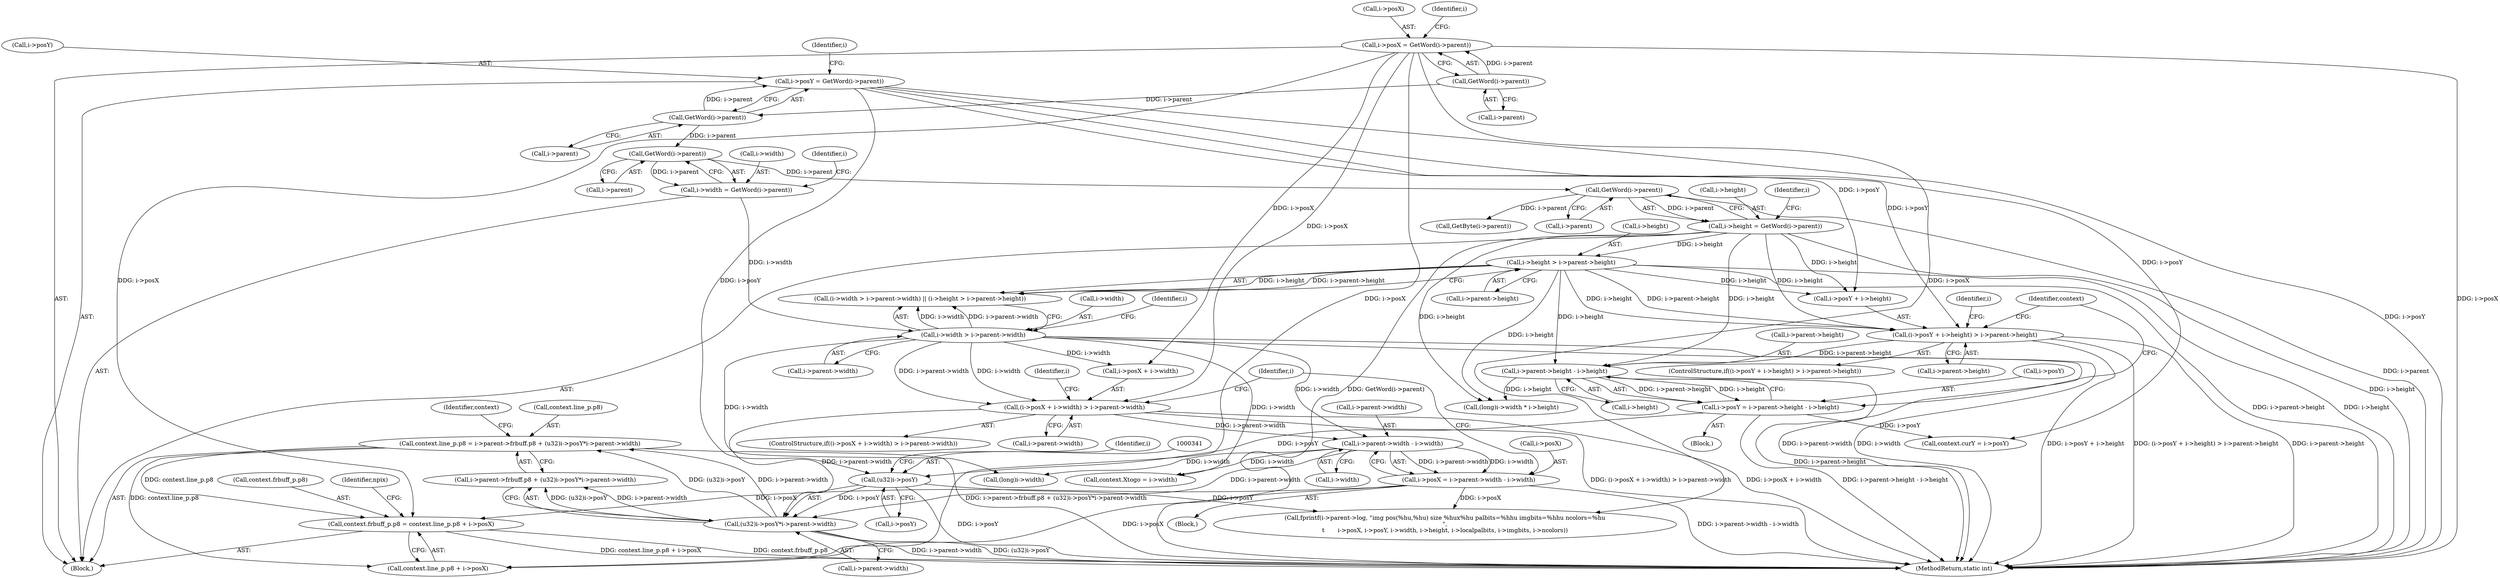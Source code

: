 digraph "0_ngiflib_cf429e0a2fe26b5f01ce0c8e9b79432e94509b6e@integer" {
"1000350" [label="(Call,context.frbuff_p.p8 = context.line_p.p8 + i->posX)"];
"1000325" [label="(Call,context.line_p.p8 = i->parent->frbuff.p8 + (u32)i->posY*i->parent->width)"];
"1000339" [label="(Call,(u32)i->posY*i->parent->width)"];
"1000340" [label="(Call,(u32)i->posY)"];
"1000298" [label="(Call,i->posY = i->parent->height - i->height)"];
"1000302" [label="(Call,i->parent->height - i->height)"];
"1000271" [label="(Call,(i->posY + i->height) > i->parent->height)"];
"1000168" [label="(Call,i->posY = GetWord(i->parent))"];
"1000172" [label="(Call,GetWord(i->parent))"];
"1000164" [label="(Call,GetWord(i->parent))"];
"1000184" [label="(Call,i->height = GetWord(i->parent))"];
"1000188" [label="(Call,GetWord(i->parent))"];
"1000180" [label="(Call,GetWord(i->parent))"];
"1000203" [label="(Call,i->height > i->parent->height)"];
"1000230" [label="(Call,(i->posX + i->width) > i->parent->width)"];
"1000160" [label="(Call,i->posX = GetWord(i->parent))"];
"1000194" [label="(Call,i->width > i->parent->width)"];
"1000176" [label="(Call,i->width = GetWord(i->parent))"];
"1000261" [label="(Call,i->parent->width - i->width)"];
"1000257" [label="(Call,i->posX = i->parent->width - i->width)"];
"1000912" [label="(MethodReturn,static int)"];
"1000195" [label="(Call,i->width)"];
"1000180" [label="(Call,GetWord(i->parent))"];
"1000272" [label="(Call,i->posY + i->height)"];
"1000353" [label="(Identifier,context)"];
"1000168" [label="(Call,i->posY = GetWord(i->parent))"];
"1000173" [label="(Call,i->parent)"];
"1000186" [label="(Identifier,i)"];
"1000262" [label="(Call,i->parent->width)"];
"1000261" [label="(Call,i->parent->width - i->width)"];
"1000325" [label="(Call,context.line_p.p8 = i->parent->frbuff.p8 + (u32)i->posY*i->parent->width)"];
"1000203" [label="(Call,i->height > i->parent->height)"];
"1000161" [label="(Call,i->posX)"];
"1000129" [label="(Block,)"];
"1000284" [label="(Block,)"];
"1000176" [label="(Call,i->width = GetWord(i->parent))"];
"1000170" [label="(Identifier,i)"];
"1000270" [label="(ControlStructure,if((i->posY + i->height) > i->parent->height))"];
"1000177" [label="(Call,i->width)"];
"1000267" [label="(Call,i->width)"];
"1000308" [label="(Call,i->height)"];
"1000258" [label="(Call,i->posX)"];
"1000257" [label="(Call,i->posX = i->parent->width - i->width)"];
"1000351" [label="(Call,context.frbuff_p.p8)"];
"1000164" [label="(Call,GetWord(i->parent))"];
"1000311" [label="(Call,context.Xtogo = i->width)"];
"1000160" [label="(Call,i->posX = GetWord(i->parent))"];
"1000347" [label="(Identifier,i)"];
"1000169" [label="(Call,i->posY)"];
"1000356" [label="(Call,context.line_p.p8 + i->posX)"];
"1000331" [label="(Call,i->parent->frbuff.p8 + (u32)i->posY*i->parent->width)"];
"1000165" [label="(Call,i->parent)"];
"1000185" [label="(Call,i->height)"];
"1000198" [label="(Call,i->parent->width)"];
"1000378" [label="(Call,GetByte(i->parent))"];
"1000229" [label="(ControlStructure,if((i->posX + i->width) > i->parent->width))"];
"1000274" [label="(Identifier,i)"];
"1000230" [label="(Call,(i->posX + i->width) > i->parent->width)"];
"1000580" [label="(Call,fprintf(i->parent->log, \"img pos(%hu,%hu) size %hux%hu palbits=%hhu imgbits=%hhu ncolors=%hu\n\",\n\t       i->posX, i->posY, i->width, i->height, i->localpalbits, i->imgbits, i->ncolors))"];
"1000366" [label="(Identifier,npix)"];
"1000313" [label="(Identifier,context)"];
"1000339" [label="(Call,(u32)i->posY*i->parent->width)"];
"1000340" [label="(Call,(u32)i->posY)"];
"1000342" [label="(Call,i->posY)"];
"1000298" [label="(Call,i->posY = i->parent->height - i->height)"];
"1000184" [label="(Call,i->height = GetWord(i->parent))"];
"1000367" [label="(Call,(long)i->width * i->height)"];
"1000271" [label="(Call,(i->posY + i->height) > i->parent->height)"];
"1000326" [label="(Call,context.line_p.p8)"];
"1000189" [label="(Call,i->parent)"];
"1000193" [label="(Call,(i->width > i->parent->width) || (i->height > i->parent->height))"];
"1000207" [label="(Call,i->parent->height)"];
"1000196" [label="(Identifier,i)"];
"1000345" [label="(Call,i->parent->width)"];
"1000303" [label="(Call,i->parent->height)"];
"1000178" [label="(Identifier,i)"];
"1000238" [label="(Call,i->parent->width)"];
"1000231" [label="(Call,i->posX + i->width)"];
"1000368" [label="(Call,(long)i->width)"];
"1000318" [label="(Call,context.curY = i->posY)"];
"1000204" [label="(Call,i->height)"];
"1000247" [label="(Identifier,i)"];
"1000288" [label="(Identifier,i)"];
"1000188" [label="(Call,GetWord(i->parent))"];
"1000279" [label="(Call,i->parent->height)"];
"1000243" [label="(Block,)"];
"1000181" [label="(Call,i->parent)"];
"1000302" [label="(Call,i->parent->height - i->height)"];
"1000299" [label="(Call,i->posY)"];
"1000194" [label="(Call,i->width > i->parent->width)"];
"1000205" [label="(Identifier,i)"];
"1000172" [label="(Call,GetWord(i->parent))"];
"1000350" [label="(Call,context.frbuff_p.p8 = context.line_p.p8 + i->posX)"];
"1000350" -> "1000129"  [label="AST: "];
"1000350" -> "1000356"  [label="CFG: "];
"1000351" -> "1000350"  [label="AST: "];
"1000356" -> "1000350"  [label="AST: "];
"1000366" -> "1000350"  [label="CFG: "];
"1000350" -> "1000912"  [label="DDG: context.line_p.p8 + i->posX"];
"1000350" -> "1000912"  [label="DDG: context.frbuff_p.p8"];
"1000325" -> "1000350"  [label="DDG: context.line_p.p8"];
"1000257" -> "1000350"  [label="DDG: i->posX"];
"1000160" -> "1000350"  [label="DDG: i->posX"];
"1000325" -> "1000129"  [label="AST: "];
"1000325" -> "1000331"  [label="CFG: "];
"1000326" -> "1000325"  [label="AST: "];
"1000331" -> "1000325"  [label="AST: "];
"1000353" -> "1000325"  [label="CFG: "];
"1000325" -> "1000912"  [label="DDG: i->parent->frbuff.p8 + (u32)i->posY*i->parent->width"];
"1000339" -> "1000325"  [label="DDG: (u32)i->posY"];
"1000339" -> "1000325"  [label="DDG: i->parent->width"];
"1000325" -> "1000356"  [label="DDG: context.line_p.p8"];
"1000339" -> "1000331"  [label="AST: "];
"1000339" -> "1000345"  [label="CFG: "];
"1000340" -> "1000339"  [label="AST: "];
"1000345" -> "1000339"  [label="AST: "];
"1000331" -> "1000339"  [label="CFG: "];
"1000339" -> "1000912"  [label="DDG: (u32)i->posY"];
"1000339" -> "1000912"  [label="DDG: i->parent->width"];
"1000339" -> "1000331"  [label="DDG: (u32)i->posY"];
"1000339" -> "1000331"  [label="DDG: i->parent->width"];
"1000340" -> "1000339"  [label="DDG: i->posY"];
"1000230" -> "1000339"  [label="DDG: i->parent->width"];
"1000261" -> "1000339"  [label="DDG: i->parent->width"];
"1000340" -> "1000342"  [label="CFG: "];
"1000341" -> "1000340"  [label="AST: "];
"1000342" -> "1000340"  [label="AST: "];
"1000347" -> "1000340"  [label="CFG: "];
"1000340" -> "1000912"  [label="DDG: i->posY"];
"1000298" -> "1000340"  [label="DDG: i->posY"];
"1000168" -> "1000340"  [label="DDG: i->posY"];
"1000340" -> "1000580"  [label="DDG: i->posY"];
"1000298" -> "1000284"  [label="AST: "];
"1000298" -> "1000302"  [label="CFG: "];
"1000299" -> "1000298"  [label="AST: "];
"1000302" -> "1000298"  [label="AST: "];
"1000313" -> "1000298"  [label="CFG: "];
"1000298" -> "1000912"  [label="DDG: i->parent->height - i->height"];
"1000302" -> "1000298"  [label="DDG: i->parent->height"];
"1000302" -> "1000298"  [label="DDG: i->height"];
"1000298" -> "1000318"  [label="DDG: i->posY"];
"1000302" -> "1000308"  [label="CFG: "];
"1000303" -> "1000302"  [label="AST: "];
"1000308" -> "1000302"  [label="AST: "];
"1000302" -> "1000912"  [label="DDG: i->parent->height"];
"1000271" -> "1000302"  [label="DDG: i->parent->height"];
"1000184" -> "1000302"  [label="DDG: i->height"];
"1000203" -> "1000302"  [label="DDG: i->height"];
"1000302" -> "1000367"  [label="DDG: i->height"];
"1000271" -> "1000270"  [label="AST: "];
"1000271" -> "1000279"  [label="CFG: "];
"1000272" -> "1000271"  [label="AST: "];
"1000279" -> "1000271"  [label="AST: "];
"1000288" -> "1000271"  [label="CFG: "];
"1000313" -> "1000271"  [label="CFG: "];
"1000271" -> "1000912"  [label="DDG: i->posY + i->height"];
"1000271" -> "1000912"  [label="DDG: (i->posY + i->height) > i->parent->height"];
"1000271" -> "1000912"  [label="DDG: i->parent->height"];
"1000168" -> "1000271"  [label="DDG: i->posY"];
"1000184" -> "1000271"  [label="DDG: i->height"];
"1000203" -> "1000271"  [label="DDG: i->height"];
"1000203" -> "1000271"  [label="DDG: i->parent->height"];
"1000168" -> "1000129"  [label="AST: "];
"1000168" -> "1000172"  [label="CFG: "];
"1000169" -> "1000168"  [label="AST: "];
"1000172" -> "1000168"  [label="AST: "];
"1000178" -> "1000168"  [label="CFG: "];
"1000168" -> "1000912"  [label="DDG: i->posY"];
"1000172" -> "1000168"  [label="DDG: i->parent"];
"1000168" -> "1000272"  [label="DDG: i->posY"];
"1000168" -> "1000318"  [label="DDG: i->posY"];
"1000172" -> "1000173"  [label="CFG: "];
"1000173" -> "1000172"  [label="AST: "];
"1000164" -> "1000172"  [label="DDG: i->parent"];
"1000172" -> "1000180"  [label="DDG: i->parent"];
"1000164" -> "1000160"  [label="AST: "];
"1000164" -> "1000165"  [label="CFG: "];
"1000165" -> "1000164"  [label="AST: "];
"1000160" -> "1000164"  [label="CFG: "];
"1000164" -> "1000160"  [label="DDG: i->parent"];
"1000184" -> "1000129"  [label="AST: "];
"1000184" -> "1000188"  [label="CFG: "];
"1000185" -> "1000184"  [label="AST: "];
"1000188" -> "1000184"  [label="AST: "];
"1000196" -> "1000184"  [label="CFG: "];
"1000184" -> "1000912"  [label="DDG: GetWord(i->parent)"];
"1000184" -> "1000912"  [label="DDG: i->height"];
"1000188" -> "1000184"  [label="DDG: i->parent"];
"1000184" -> "1000203"  [label="DDG: i->height"];
"1000184" -> "1000272"  [label="DDG: i->height"];
"1000184" -> "1000367"  [label="DDG: i->height"];
"1000188" -> "1000189"  [label="CFG: "];
"1000189" -> "1000188"  [label="AST: "];
"1000188" -> "1000912"  [label="DDG: i->parent"];
"1000180" -> "1000188"  [label="DDG: i->parent"];
"1000188" -> "1000378"  [label="DDG: i->parent"];
"1000180" -> "1000176"  [label="AST: "];
"1000180" -> "1000181"  [label="CFG: "];
"1000181" -> "1000180"  [label="AST: "];
"1000176" -> "1000180"  [label="CFG: "];
"1000180" -> "1000176"  [label="DDG: i->parent"];
"1000203" -> "1000193"  [label="AST: "];
"1000203" -> "1000207"  [label="CFG: "];
"1000204" -> "1000203"  [label="AST: "];
"1000207" -> "1000203"  [label="AST: "];
"1000193" -> "1000203"  [label="CFG: "];
"1000203" -> "1000912"  [label="DDG: i->parent->height"];
"1000203" -> "1000912"  [label="DDG: i->height"];
"1000203" -> "1000193"  [label="DDG: i->height"];
"1000203" -> "1000193"  [label="DDG: i->parent->height"];
"1000203" -> "1000272"  [label="DDG: i->height"];
"1000203" -> "1000367"  [label="DDG: i->height"];
"1000230" -> "1000229"  [label="AST: "];
"1000230" -> "1000238"  [label="CFG: "];
"1000231" -> "1000230"  [label="AST: "];
"1000238" -> "1000230"  [label="AST: "];
"1000247" -> "1000230"  [label="CFG: "];
"1000274" -> "1000230"  [label="CFG: "];
"1000230" -> "1000912"  [label="DDG: i->posX + i->width"];
"1000230" -> "1000912"  [label="DDG: (i->posX + i->width) > i->parent->width"];
"1000160" -> "1000230"  [label="DDG: i->posX"];
"1000194" -> "1000230"  [label="DDG: i->width"];
"1000194" -> "1000230"  [label="DDG: i->parent->width"];
"1000230" -> "1000261"  [label="DDG: i->parent->width"];
"1000160" -> "1000129"  [label="AST: "];
"1000161" -> "1000160"  [label="AST: "];
"1000170" -> "1000160"  [label="CFG: "];
"1000160" -> "1000912"  [label="DDG: i->posX"];
"1000160" -> "1000231"  [label="DDG: i->posX"];
"1000160" -> "1000356"  [label="DDG: i->posX"];
"1000160" -> "1000580"  [label="DDG: i->posX"];
"1000194" -> "1000193"  [label="AST: "];
"1000194" -> "1000198"  [label="CFG: "];
"1000195" -> "1000194"  [label="AST: "];
"1000198" -> "1000194"  [label="AST: "];
"1000205" -> "1000194"  [label="CFG: "];
"1000193" -> "1000194"  [label="CFG: "];
"1000194" -> "1000912"  [label="DDG: i->width"];
"1000194" -> "1000912"  [label="DDG: i->parent->width"];
"1000194" -> "1000193"  [label="DDG: i->width"];
"1000194" -> "1000193"  [label="DDG: i->parent->width"];
"1000176" -> "1000194"  [label="DDG: i->width"];
"1000194" -> "1000231"  [label="DDG: i->width"];
"1000194" -> "1000261"  [label="DDG: i->width"];
"1000194" -> "1000311"  [label="DDG: i->width"];
"1000194" -> "1000368"  [label="DDG: i->width"];
"1000176" -> "1000129"  [label="AST: "];
"1000177" -> "1000176"  [label="AST: "];
"1000186" -> "1000176"  [label="CFG: "];
"1000261" -> "1000257"  [label="AST: "];
"1000261" -> "1000267"  [label="CFG: "];
"1000262" -> "1000261"  [label="AST: "];
"1000267" -> "1000261"  [label="AST: "];
"1000257" -> "1000261"  [label="CFG: "];
"1000261" -> "1000257"  [label="DDG: i->parent->width"];
"1000261" -> "1000257"  [label="DDG: i->width"];
"1000261" -> "1000311"  [label="DDG: i->width"];
"1000261" -> "1000368"  [label="DDG: i->width"];
"1000257" -> "1000243"  [label="AST: "];
"1000258" -> "1000257"  [label="AST: "];
"1000274" -> "1000257"  [label="CFG: "];
"1000257" -> "1000912"  [label="DDG: i->parent->width - i->width"];
"1000257" -> "1000356"  [label="DDG: i->posX"];
"1000257" -> "1000580"  [label="DDG: i->posX"];
}

